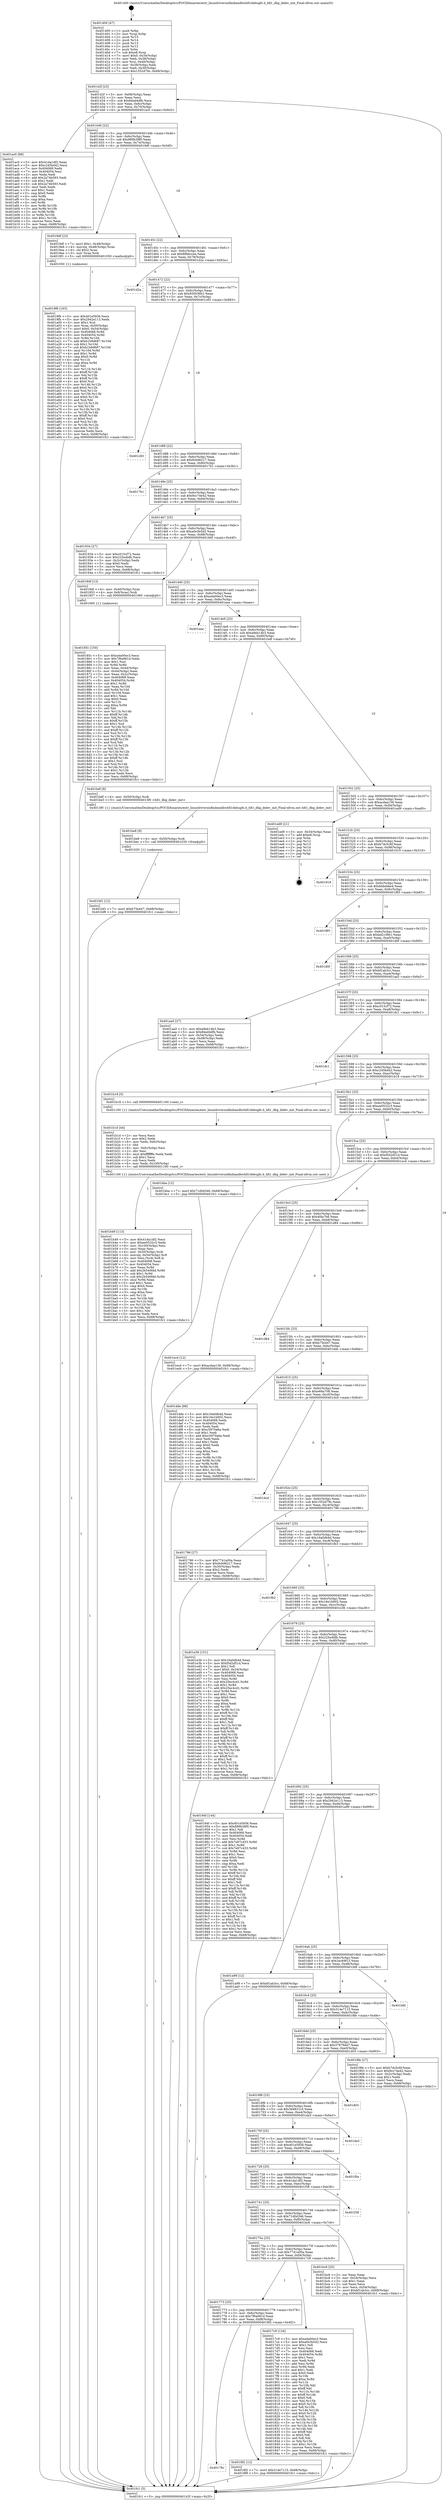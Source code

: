 digraph "0x401400" {
  label = "0x401400 (/mnt/c/Users/mathe/Desktop/tcc/POCII/binaries/extr_linuxdriversinfinibandhwhfi1debugfs.h_hfi1_dbg_ibdev_init_Final-ollvm.out::main(0))"
  labelloc = "t"
  node[shape=record]

  Entry [label="",width=0.3,height=0.3,shape=circle,fillcolor=black,style=filled]
  "0x40142f" [label="{
     0x40142f [23]\l
     | [instrs]\l
     &nbsp;&nbsp;0x40142f \<+3\>: mov -0x68(%rbp),%eax\l
     &nbsp;&nbsp;0x401432 \<+2\>: mov %eax,%ecx\l
     &nbsp;&nbsp;0x401434 \<+6\>: sub $0x84ed4dfb,%ecx\l
     &nbsp;&nbsp;0x40143a \<+3\>: mov %eax,-0x6c(%rbp)\l
     &nbsp;&nbsp;0x40143d \<+3\>: mov %ecx,-0x70(%rbp)\l
     &nbsp;&nbsp;0x401440 \<+6\>: je 0000000000401ac0 \<main+0x6c0\>\l
  }"]
  "0x401ac0" [label="{
     0x401ac0 [88]\l
     | [instrs]\l
     &nbsp;&nbsp;0x401ac0 \<+5\>: mov $0x41da1df2,%eax\l
     &nbsp;&nbsp;0x401ac5 \<+5\>: mov $0xc245bd42,%ecx\l
     &nbsp;&nbsp;0x401aca \<+7\>: mov 0x404068,%edx\l
     &nbsp;&nbsp;0x401ad1 \<+7\>: mov 0x404054,%esi\l
     &nbsp;&nbsp;0x401ad8 \<+2\>: mov %edx,%edi\l
     &nbsp;&nbsp;0x401ada \<+6\>: add $0x2a74b593,%edi\l
     &nbsp;&nbsp;0x401ae0 \<+3\>: sub $0x1,%edi\l
     &nbsp;&nbsp;0x401ae3 \<+6\>: sub $0x2a74b593,%edi\l
     &nbsp;&nbsp;0x401ae9 \<+3\>: imul %edi,%edx\l
     &nbsp;&nbsp;0x401aec \<+3\>: and $0x1,%edx\l
     &nbsp;&nbsp;0x401aef \<+3\>: cmp $0x0,%edx\l
     &nbsp;&nbsp;0x401af2 \<+4\>: sete %r8b\l
     &nbsp;&nbsp;0x401af6 \<+3\>: cmp $0xa,%esi\l
     &nbsp;&nbsp;0x401af9 \<+4\>: setl %r9b\l
     &nbsp;&nbsp;0x401afd \<+3\>: mov %r8b,%r10b\l
     &nbsp;&nbsp;0x401b00 \<+3\>: and %r9b,%r10b\l
     &nbsp;&nbsp;0x401b03 \<+3\>: xor %r9b,%r8b\l
     &nbsp;&nbsp;0x401b06 \<+3\>: or %r8b,%r10b\l
     &nbsp;&nbsp;0x401b09 \<+4\>: test $0x1,%r10b\l
     &nbsp;&nbsp;0x401b0d \<+3\>: cmovne %ecx,%eax\l
     &nbsp;&nbsp;0x401b10 \<+3\>: mov %eax,-0x68(%rbp)\l
     &nbsp;&nbsp;0x401b13 \<+5\>: jmp 0000000000401fc1 \<main+0xbc1\>\l
  }"]
  "0x401446" [label="{
     0x401446 [22]\l
     | [instrs]\l
     &nbsp;&nbsp;0x401446 \<+5\>: jmp 000000000040144b \<main+0x4b\>\l
     &nbsp;&nbsp;0x40144b \<+3\>: mov -0x6c(%rbp),%eax\l
     &nbsp;&nbsp;0x40144e \<+5\>: sub $0x889b38f0,%eax\l
     &nbsp;&nbsp;0x401453 \<+3\>: mov %eax,-0x74(%rbp)\l
     &nbsp;&nbsp;0x401456 \<+6\>: je 00000000004019df \<main+0x5df\>\l
  }"]
  Exit [label="",width=0.3,height=0.3,shape=circle,fillcolor=black,style=filled,peripheries=2]
  "0x4019df" [label="{
     0x4019df [23]\l
     | [instrs]\l
     &nbsp;&nbsp;0x4019df \<+7\>: movl $0x1,-0x48(%rbp)\l
     &nbsp;&nbsp;0x4019e6 \<+4\>: movslq -0x48(%rbp),%rax\l
     &nbsp;&nbsp;0x4019ea \<+4\>: shl $0x2,%rax\l
     &nbsp;&nbsp;0x4019ee \<+3\>: mov %rax,%rdi\l
     &nbsp;&nbsp;0x4019f1 \<+5\>: call 0000000000401050 \<malloc@plt\>\l
     | [calls]\l
     &nbsp;&nbsp;0x401050 \{1\} (unknown)\l
  }"]
  "0x40145c" [label="{
     0x40145c [22]\l
     | [instrs]\l
     &nbsp;&nbsp;0x40145c \<+5\>: jmp 0000000000401461 \<main+0x61\>\l
     &nbsp;&nbsp;0x401461 \<+3\>: mov -0x6c(%rbp),%eax\l
     &nbsp;&nbsp;0x401464 \<+5\>: sub $0x88bbccea,%eax\l
     &nbsp;&nbsp;0x401469 \<+3\>: mov %eax,-0x78(%rbp)\l
     &nbsp;&nbsp;0x40146c \<+6\>: je 0000000000401d2a \<main+0x92a\>\l
  }"]
  "0x401bf1" [label="{
     0x401bf1 [12]\l
     | [instrs]\l
     &nbsp;&nbsp;0x401bf1 \<+7\>: movl $0xb75e447,-0x68(%rbp)\l
     &nbsp;&nbsp;0x401bf8 \<+5\>: jmp 0000000000401fc1 \<main+0xbc1\>\l
  }"]
  "0x401d2a" [label="{
     0x401d2a\l
  }", style=dashed]
  "0x401472" [label="{
     0x401472 [22]\l
     | [instrs]\l
     &nbsp;&nbsp;0x401472 \<+5\>: jmp 0000000000401477 \<main+0x77\>\l
     &nbsp;&nbsp;0x401477 \<+3\>: mov -0x6c(%rbp),%eax\l
     &nbsp;&nbsp;0x40147a \<+5\>: sub $0x920036b1,%eax\l
     &nbsp;&nbsp;0x40147f \<+3\>: mov %eax,-0x7c(%rbp)\l
     &nbsp;&nbsp;0x401482 \<+6\>: je 0000000000401c83 \<main+0x883\>\l
  }"]
  "0x401be8" [label="{
     0x401be8 [9]\l
     | [instrs]\l
     &nbsp;&nbsp;0x401be8 \<+4\>: mov -0x50(%rbp),%rdi\l
     &nbsp;&nbsp;0x401bec \<+5\>: call 0000000000401030 \<free@plt\>\l
     | [calls]\l
     &nbsp;&nbsp;0x401030 \{1\} (unknown)\l
  }"]
  "0x401c83" [label="{
     0x401c83\l
  }", style=dashed]
  "0x401488" [label="{
     0x401488 [22]\l
     | [instrs]\l
     &nbsp;&nbsp;0x401488 \<+5\>: jmp 000000000040148d \<main+0x8d\>\l
     &nbsp;&nbsp;0x40148d \<+3\>: mov -0x6c(%rbp),%eax\l
     &nbsp;&nbsp;0x401490 \<+5\>: sub $0x9cb96217,%eax\l
     &nbsp;&nbsp;0x401495 \<+3\>: mov %eax,-0x80(%rbp)\l
     &nbsp;&nbsp;0x401498 \<+6\>: je 00000000004017b1 \<main+0x3b1\>\l
  }"]
  "0x401b49" [label="{
     0x401b49 [113]\l
     | [instrs]\l
     &nbsp;&nbsp;0x401b49 \<+5\>: mov $0x41da1df2,%ecx\l
     &nbsp;&nbsp;0x401b4e \<+5\>: mov $0xee0532c3,%edx\l
     &nbsp;&nbsp;0x401b53 \<+6\>: mov -0x100(%rbp),%esi\l
     &nbsp;&nbsp;0x401b59 \<+3\>: imul %eax,%esi\l
     &nbsp;&nbsp;0x401b5c \<+4\>: mov -0x50(%rbp),%rdi\l
     &nbsp;&nbsp;0x401b60 \<+4\>: movslq -0x54(%rbp),%r8\l
     &nbsp;&nbsp;0x401b64 \<+4\>: mov %esi,(%rdi,%r8,4)\l
     &nbsp;&nbsp;0x401b68 \<+7\>: mov 0x404068,%eax\l
     &nbsp;&nbsp;0x401b6f \<+7\>: mov 0x404054,%esi\l
     &nbsp;&nbsp;0x401b76 \<+3\>: mov %eax,%r9d\l
     &nbsp;&nbsp;0x401b79 \<+7\>: add $0x2b540fdd,%r9d\l
     &nbsp;&nbsp;0x401b80 \<+4\>: sub $0x1,%r9d\l
     &nbsp;&nbsp;0x401b84 \<+7\>: sub $0x2b540fdd,%r9d\l
     &nbsp;&nbsp;0x401b8b \<+4\>: imul %r9d,%eax\l
     &nbsp;&nbsp;0x401b8f \<+3\>: and $0x1,%eax\l
     &nbsp;&nbsp;0x401b92 \<+3\>: cmp $0x0,%eax\l
     &nbsp;&nbsp;0x401b95 \<+4\>: sete %r10b\l
     &nbsp;&nbsp;0x401b99 \<+3\>: cmp $0xa,%esi\l
     &nbsp;&nbsp;0x401b9c \<+4\>: setl %r11b\l
     &nbsp;&nbsp;0x401ba0 \<+3\>: mov %r10b,%bl\l
     &nbsp;&nbsp;0x401ba3 \<+3\>: and %r11b,%bl\l
     &nbsp;&nbsp;0x401ba6 \<+3\>: xor %r11b,%r10b\l
     &nbsp;&nbsp;0x401ba9 \<+3\>: or %r10b,%bl\l
     &nbsp;&nbsp;0x401bac \<+3\>: test $0x1,%bl\l
     &nbsp;&nbsp;0x401baf \<+3\>: cmovne %edx,%ecx\l
     &nbsp;&nbsp;0x401bb2 \<+3\>: mov %ecx,-0x68(%rbp)\l
     &nbsp;&nbsp;0x401bb5 \<+5\>: jmp 0000000000401fc1 \<main+0xbc1\>\l
  }"]
  "0x4017b1" [label="{
     0x4017b1\l
  }", style=dashed]
  "0x40149e" [label="{
     0x40149e [25]\l
     | [instrs]\l
     &nbsp;&nbsp;0x40149e \<+5\>: jmp 00000000004014a3 \<main+0xa3\>\l
     &nbsp;&nbsp;0x4014a3 \<+3\>: mov -0x6c(%rbp),%eax\l
     &nbsp;&nbsp;0x4014a6 \<+5\>: sub $0x9cc74e42,%eax\l
     &nbsp;&nbsp;0x4014ab \<+6\>: mov %eax,-0x84(%rbp)\l
     &nbsp;&nbsp;0x4014b1 \<+6\>: je 0000000000401934 \<main+0x534\>\l
  }"]
  "0x401b1d" [label="{
     0x401b1d [44]\l
     | [instrs]\l
     &nbsp;&nbsp;0x401b1d \<+2\>: xor %ecx,%ecx\l
     &nbsp;&nbsp;0x401b1f \<+5\>: mov $0x2,%edx\l
     &nbsp;&nbsp;0x401b24 \<+6\>: mov %edx,-0xfc(%rbp)\l
     &nbsp;&nbsp;0x401b2a \<+1\>: cltd\l
     &nbsp;&nbsp;0x401b2b \<+6\>: mov -0xfc(%rbp),%esi\l
     &nbsp;&nbsp;0x401b31 \<+2\>: idiv %esi\l
     &nbsp;&nbsp;0x401b33 \<+6\>: imul $0xfffffffe,%edx,%edx\l
     &nbsp;&nbsp;0x401b39 \<+3\>: sub $0x1,%ecx\l
     &nbsp;&nbsp;0x401b3c \<+2\>: sub %ecx,%edx\l
     &nbsp;&nbsp;0x401b3e \<+6\>: mov %edx,-0x100(%rbp)\l
     &nbsp;&nbsp;0x401b44 \<+5\>: call 0000000000401160 \<next_i\>\l
     | [calls]\l
     &nbsp;&nbsp;0x401160 \{1\} (/mnt/c/Users/mathe/Desktop/tcc/POCII/binaries/extr_linuxdriversinfinibandhwhfi1debugfs.h_hfi1_dbg_ibdev_init_Final-ollvm.out::next_i)\l
  }"]
  "0x401934" [label="{
     0x401934 [27]\l
     | [instrs]\l
     &nbsp;&nbsp;0x401934 \<+5\>: mov $0xc015cf72,%eax\l
     &nbsp;&nbsp;0x401939 \<+5\>: mov $0x225e4bfb,%ecx\l
     &nbsp;&nbsp;0x40193e \<+3\>: mov -0x2c(%rbp),%edx\l
     &nbsp;&nbsp;0x401941 \<+3\>: cmp $0x0,%edx\l
     &nbsp;&nbsp;0x401944 \<+3\>: cmove %ecx,%eax\l
     &nbsp;&nbsp;0x401947 \<+3\>: mov %eax,-0x68(%rbp)\l
     &nbsp;&nbsp;0x40194a \<+5\>: jmp 0000000000401fc1 \<main+0xbc1\>\l
  }"]
  "0x4014b7" [label="{
     0x4014b7 [25]\l
     | [instrs]\l
     &nbsp;&nbsp;0x4014b7 \<+5\>: jmp 00000000004014bc \<main+0xbc\>\l
     &nbsp;&nbsp;0x4014bc \<+3\>: mov -0x6c(%rbp),%eax\l
     &nbsp;&nbsp;0x4014bf \<+5\>: sub $0xa0e3b5d2,%eax\l
     &nbsp;&nbsp;0x4014c4 \<+6\>: mov %eax,-0x88(%rbp)\l
     &nbsp;&nbsp;0x4014ca \<+6\>: je 000000000040184f \<main+0x44f\>\l
  }"]
  "0x4019f6" [label="{
     0x4019f6 [163]\l
     | [instrs]\l
     &nbsp;&nbsp;0x4019f6 \<+5\>: mov $0x401e5936,%ecx\l
     &nbsp;&nbsp;0x4019fb \<+5\>: mov $0x2942e113,%edx\l
     &nbsp;&nbsp;0x401a00 \<+3\>: mov $0x1,%sil\l
     &nbsp;&nbsp;0x401a03 \<+4\>: mov %rax,-0x50(%rbp)\l
     &nbsp;&nbsp;0x401a07 \<+7\>: movl $0x0,-0x54(%rbp)\l
     &nbsp;&nbsp;0x401a0e \<+8\>: mov 0x404068,%r8d\l
     &nbsp;&nbsp;0x401a16 \<+8\>: mov 0x404054,%r9d\l
     &nbsp;&nbsp;0x401a1e \<+3\>: mov %r8d,%r10d\l
     &nbsp;&nbsp;0x401a21 \<+7\>: add $0xb1b9d687,%r10d\l
     &nbsp;&nbsp;0x401a28 \<+4\>: sub $0x1,%r10d\l
     &nbsp;&nbsp;0x401a2c \<+7\>: sub $0xb1b9d687,%r10d\l
     &nbsp;&nbsp;0x401a33 \<+4\>: imul %r10d,%r8d\l
     &nbsp;&nbsp;0x401a37 \<+4\>: and $0x1,%r8d\l
     &nbsp;&nbsp;0x401a3b \<+4\>: cmp $0x0,%r8d\l
     &nbsp;&nbsp;0x401a3f \<+4\>: sete %r11b\l
     &nbsp;&nbsp;0x401a43 \<+4\>: cmp $0xa,%r9d\l
     &nbsp;&nbsp;0x401a47 \<+3\>: setl %bl\l
     &nbsp;&nbsp;0x401a4a \<+3\>: mov %r11b,%r14b\l
     &nbsp;&nbsp;0x401a4d \<+4\>: xor $0xff,%r14b\l
     &nbsp;&nbsp;0x401a51 \<+3\>: mov %bl,%r15b\l
     &nbsp;&nbsp;0x401a54 \<+4\>: xor $0xff,%r15b\l
     &nbsp;&nbsp;0x401a58 \<+4\>: xor $0x0,%sil\l
     &nbsp;&nbsp;0x401a5c \<+3\>: mov %r14b,%r12b\l
     &nbsp;&nbsp;0x401a5f \<+4\>: and $0x0,%r12b\l
     &nbsp;&nbsp;0x401a63 \<+3\>: and %sil,%r11b\l
     &nbsp;&nbsp;0x401a66 \<+3\>: mov %r15b,%r13b\l
     &nbsp;&nbsp;0x401a69 \<+4\>: and $0x0,%r13b\l
     &nbsp;&nbsp;0x401a6d \<+3\>: and %sil,%bl\l
     &nbsp;&nbsp;0x401a70 \<+3\>: or %r11b,%r12b\l
     &nbsp;&nbsp;0x401a73 \<+3\>: or %bl,%r13b\l
     &nbsp;&nbsp;0x401a76 \<+3\>: xor %r13b,%r12b\l
     &nbsp;&nbsp;0x401a79 \<+3\>: or %r15b,%r14b\l
     &nbsp;&nbsp;0x401a7c \<+4\>: xor $0xff,%r14b\l
     &nbsp;&nbsp;0x401a80 \<+4\>: or $0x0,%sil\l
     &nbsp;&nbsp;0x401a84 \<+3\>: and %sil,%r14b\l
     &nbsp;&nbsp;0x401a87 \<+3\>: or %r14b,%r12b\l
     &nbsp;&nbsp;0x401a8a \<+4\>: test $0x1,%r12b\l
     &nbsp;&nbsp;0x401a8e \<+3\>: cmovne %edx,%ecx\l
     &nbsp;&nbsp;0x401a91 \<+3\>: mov %ecx,-0x68(%rbp)\l
     &nbsp;&nbsp;0x401a94 \<+5\>: jmp 0000000000401fc1 \<main+0xbc1\>\l
  }"]
  "0x40184f" [label="{
     0x40184f [13]\l
     | [instrs]\l
     &nbsp;&nbsp;0x40184f \<+4\>: mov -0x40(%rbp),%rax\l
     &nbsp;&nbsp;0x401853 \<+4\>: mov 0x8(%rax),%rdi\l
     &nbsp;&nbsp;0x401857 \<+5\>: call 0000000000401060 \<atoi@plt\>\l
     | [calls]\l
     &nbsp;&nbsp;0x401060 \{1\} (unknown)\l
  }"]
  "0x4014d0" [label="{
     0x4014d0 [25]\l
     | [instrs]\l
     &nbsp;&nbsp;0x4014d0 \<+5\>: jmp 00000000004014d5 \<main+0xd5\>\l
     &nbsp;&nbsp;0x4014d5 \<+3\>: mov -0x6c(%rbp),%eax\l
     &nbsp;&nbsp;0x4014d8 \<+5\>: sub $0xa4a00ec3,%eax\l
     &nbsp;&nbsp;0x4014dd \<+6\>: mov %eax,-0x8c(%rbp)\l
     &nbsp;&nbsp;0x4014e3 \<+6\>: je 0000000000401eee \<main+0xaee\>\l
  }"]
  "0x40178c" [label="{
     0x40178c\l
  }", style=dashed]
  "0x401eee" [label="{
     0x401eee\l
  }", style=dashed]
  "0x4014e9" [label="{
     0x4014e9 [25]\l
     | [instrs]\l
     &nbsp;&nbsp;0x4014e9 \<+5\>: jmp 00000000004014ee \<main+0xee\>\l
     &nbsp;&nbsp;0x4014ee \<+3\>: mov -0x6c(%rbp),%eax\l
     &nbsp;&nbsp;0x4014f1 \<+5\>: sub $0xa9eb14b3,%eax\l
     &nbsp;&nbsp;0x4014f6 \<+6\>: mov %eax,-0x90(%rbp)\l
     &nbsp;&nbsp;0x4014fc \<+6\>: je 0000000000401bdf \<main+0x7df\>\l
  }"]
  "0x4018f2" [label="{
     0x4018f2 [12]\l
     | [instrs]\l
     &nbsp;&nbsp;0x4018f2 \<+7\>: movl $0x314e7115,-0x68(%rbp)\l
     &nbsp;&nbsp;0x4018f9 \<+5\>: jmp 0000000000401fc1 \<main+0xbc1\>\l
  }"]
  "0x401bdf" [label="{
     0x401bdf [9]\l
     | [instrs]\l
     &nbsp;&nbsp;0x401bdf \<+4\>: mov -0x50(%rbp),%rdi\l
     &nbsp;&nbsp;0x401be3 \<+5\>: call 00000000004013f0 \<hfi1_dbg_ibdev_init\>\l
     | [calls]\l
     &nbsp;&nbsp;0x4013f0 \{1\} (/mnt/c/Users/mathe/Desktop/tcc/POCII/binaries/extr_linuxdriversinfinibandhwhfi1debugfs.h_hfi1_dbg_ibdev_init_Final-ollvm.out::hfi1_dbg_ibdev_init)\l
  }"]
  "0x401502" [label="{
     0x401502 [25]\l
     | [instrs]\l
     &nbsp;&nbsp;0x401502 \<+5\>: jmp 0000000000401507 \<main+0x107\>\l
     &nbsp;&nbsp;0x401507 \<+3\>: mov -0x6c(%rbp),%eax\l
     &nbsp;&nbsp;0x40150a \<+5\>: sub $0xacdaa136,%eax\l
     &nbsp;&nbsp;0x40150f \<+6\>: mov %eax,-0x94(%rbp)\l
     &nbsp;&nbsp;0x401515 \<+6\>: je 0000000000401ed9 \<main+0xad9\>\l
  }"]
  "0x40185c" [label="{
     0x40185c [150]\l
     | [instrs]\l
     &nbsp;&nbsp;0x40185c \<+5\>: mov $0xa4a00ec3,%ecx\l
     &nbsp;&nbsp;0x401861 \<+5\>: mov $0x7f6a991d,%edx\l
     &nbsp;&nbsp;0x401866 \<+3\>: mov $0x1,%sil\l
     &nbsp;&nbsp;0x401869 \<+3\>: xor %r8d,%r8d\l
     &nbsp;&nbsp;0x40186c \<+3\>: mov %eax,-0x44(%rbp)\l
     &nbsp;&nbsp;0x40186f \<+3\>: mov -0x44(%rbp),%eax\l
     &nbsp;&nbsp;0x401872 \<+3\>: mov %eax,-0x2c(%rbp)\l
     &nbsp;&nbsp;0x401875 \<+7\>: mov 0x404068,%eax\l
     &nbsp;&nbsp;0x40187c \<+8\>: mov 0x404054,%r9d\l
     &nbsp;&nbsp;0x401884 \<+4\>: sub $0x1,%r8d\l
     &nbsp;&nbsp;0x401888 \<+3\>: mov %eax,%r10d\l
     &nbsp;&nbsp;0x40188b \<+3\>: add %r8d,%r10d\l
     &nbsp;&nbsp;0x40188e \<+4\>: imul %r10d,%eax\l
     &nbsp;&nbsp;0x401892 \<+3\>: and $0x1,%eax\l
     &nbsp;&nbsp;0x401895 \<+3\>: cmp $0x0,%eax\l
     &nbsp;&nbsp;0x401898 \<+4\>: sete %r11b\l
     &nbsp;&nbsp;0x40189c \<+4\>: cmp $0xa,%r9d\l
     &nbsp;&nbsp;0x4018a0 \<+3\>: setl %bl\l
     &nbsp;&nbsp;0x4018a3 \<+3\>: mov %r11b,%r14b\l
     &nbsp;&nbsp;0x4018a6 \<+4\>: xor $0xff,%r14b\l
     &nbsp;&nbsp;0x4018aa \<+3\>: mov %bl,%r15b\l
     &nbsp;&nbsp;0x4018ad \<+4\>: xor $0xff,%r15b\l
     &nbsp;&nbsp;0x4018b1 \<+4\>: xor $0x1,%sil\l
     &nbsp;&nbsp;0x4018b5 \<+3\>: mov %r14b,%r12b\l
     &nbsp;&nbsp;0x4018b8 \<+4\>: and $0xff,%r12b\l
     &nbsp;&nbsp;0x4018bc \<+3\>: and %sil,%r11b\l
     &nbsp;&nbsp;0x4018bf \<+3\>: mov %r15b,%r13b\l
     &nbsp;&nbsp;0x4018c2 \<+4\>: and $0xff,%r13b\l
     &nbsp;&nbsp;0x4018c6 \<+3\>: and %sil,%bl\l
     &nbsp;&nbsp;0x4018c9 \<+3\>: or %r11b,%r12b\l
     &nbsp;&nbsp;0x4018cc \<+3\>: or %bl,%r13b\l
     &nbsp;&nbsp;0x4018cf \<+3\>: xor %r13b,%r12b\l
     &nbsp;&nbsp;0x4018d2 \<+3\>: or %r15b,%r14b\l
     &nbsp;&nbsp;0x4018d5 \<+4\>: xor $0xff,%r14b\l
     &nbsp;&nbsp;0x4018d9 \<+4\>: or $0x1,%sil\l
     &nbsp;&nbsp;0x4018dd \<+3\>: and %sil,%r14b\l
     &nbsp;&nbsp;0x4018e0 \<+3\>: or %r14b,%r12b\l
     &nbsp;&nbsp;0x4018e3 \<+4\>: test $0x1,%r12b\l
     &nbsp;&nbsp;0x4018e7 \<+3\>: cmovne %edx,%ecx\l
     &nbsp;&nbsp;0x4018ea \<+3\>: mov %ecx,-0x68(%rbp)\l
     &nbsp;&nbsp;0x4018ed \<+5\>: jmp 0000000000401fc1 \<main+0xbc1\>\l
  }"]
  "0x401ed9" [label="{
     0x401ed9 [21]\l
     | [instrs]\l
     &nbsp;&nbsp;0x401ed9 \<+3\>: mov -0x34(%rbp),%eax\l
     &nbsp;&nbsp;0x401edc \<+7\>: add $0xe8,%rsp\l
     &nbsp;&nbsp;0x401ee3 \<+1\>: pop %rbx\l
     &nbsp;&nbsp;0x401ee4 \<+2\>: pop %r12\l
     &nbsp;&nbsp;0x401ee6 \<+2\>: pop %r13\l
     &nbsp;&nbsp;0x401ee8 \<+2\>: pop %r14\l
     &nbsp;&nbsp;0x401eea \<+2\>: pop %r15\l
     &nbsp;&nbsp;0x401eec \<+1\>: pop %rbp\l
     &nbsp;&nbsp;0x401eed \<+1\>: ret\l
  }"]
  "0x40151b" [label="{
     0x40151b [25]\l
     | [instrs]\l
     &nbsp;&nbsp;0x40151b \<+5\>: jmp 0000000000401520 \<main+0x120\>\l
     &nbsp;&nbsp;0x401520 \<+3\>: mov -0x6c(%rbp),%eax\l
     &nbsp;&nbsp;0x401523 \<+5\>: sub $0xb7dc5c6f,%eax\l
     &nbsp;&nbsp;0x401528 \<+6\>: mov %eax,-0x98(%rbp)\l
     &nbsp;&nbsp;0x40152e \<+6\>: je 0000000000401919 \<main+0x519\>\l
  }"]
  "0x401773" [label="{
     0x401773 [25]\l
     | [instrs]\l
     &nbsp;&nbsp;0x401773 \<+5\>: jmp 0000000000401778 \<main+0x378\>\l
     &nbsp;&nbsp;0x401778 \<+3\>: mov -0x6c(%rbp),%eax\l
     &nbsp;&nbsp;0x40177b \<+5\>: sub $0x7f6a991d,%eax\l
     &nbsp;&nbsp;0x401780 \<+6\>: mov %eax,-0xf8(%rbp)\l
     &nbsp;&nbsp;0x401786 \<+6\>: je 00000000004018f2 \<main+0x4f2\>\l
  }"]
  "0x401919" [label="{
     0x401919\l
  }", style=dashed]
  "0x401534" [label="{
     0x401534 [25]\l
     | [instrs]\l
     &nbsp;&nbsp;0x401534 \<+5\>: jmp 0000000000401539 \<main+0x139\>\l
     &nbsp;&nbsp;0x401539 \<+3\>: mov -0x6c(%rbp),%eax\l
     &nbsp;&nbsp;0x40153c \<+5\>: sub $0xbbbebbe4,%eax\l
     &nbsp;&nbsp;0x401541 \<+6\>: mov %eax,-0x9c(%rbp)\l
     &nbsp;&nbsp;0x401547 \<+6\>: je 0000000000401f85 \<main+0xb85\>\l
  }"]
  "0x4017c9" [label="{
     0x4017c9 [134]\l
     | [instrs]\l
     &nbsp;&nbsp;0x4017c9 \<+5\>: mov $0xa4a00ec3,%eax\l
     &nbsp;&nbsp;0x4017ce \<+5\>: mov $0xa0e3b5d2,%ecx\l
     &nbsp;&nbsp;0x4017d3 \<+2\>: mov $0x1,%dl\l
     &nbsp;&nbsp;0x4017d5 \<+2\>: xor %esi,%esi\l
     &nbsp;&nbsp;0x4017d7 \<+7\>: mov 0x404068,%edi\l
     &nbsp;&nbsp;0x4017de \<+8\>: mov 0x404054,%r8d\l
     &nbsp;&nbsp;0x4017e6 \<+3\>: sub $0x1,%esi\l
     &nbsp;&nbsp;0x4017e9 \<+3\>: mov %edi,%r9d\l
     &nbsp;&nbsp;0x4017ec \<+3\>: add %esi,%r9d\l
     &nbsp;&nbsp;0x4017ef \<+4\>: imul %r9d,%edi\l
     &nbsp;&nbsp;0x4017f3 \<+3\>: and $0x1,%edi\l
     &nbsp;&nbsp;0x4017f6 \<+3\>: cmp $0x0,%edi\l
     &nbsp;&nbsp;0x4017f9 \<+4\>: sete %r10b\l
     &nbsp;&nbsp;0x4017fd \<+4\>: cmp $0xa,%r8d\l
     &nbsp;&nbsp;0x401801 \<+4\>: setl %r11b\l
     &nbsp;&nbsp;0x401805 \<+3\>: mov %r10b,%bl\l
     &nbsp;&nbsp;0x401808 \<+3\>: xor $0xff,%bl\l
     &nbsp;&nbsp;0x40180b \<+3\>: mov %r11b,%r14b\l
     &nbsp;&nbsp;0x40180e \<+4\>: xor $0xff,%r14b\l
     &nbsp;&nbsp;0x401812 \<+3\>: xor $0x0,%dl\l
     &nbsp;&nbsp;0x401815 \<+3\>: mov %bl,%r15b\l
     &nbsp;&nbsp;0x401818 \<+4\>: and $0x0,%r15b\l
     &nbsp;&nbsp;0x40181c \<+3\>: and %dl,%r10b\l
     &nbsp;&nbsp;0x40181f \<+3\>: mov %r14b,%r12b\l
     &nbsp;&nbsp;0x401822 \<+4\>: and $0x0,%r12b\l
     &nbsp;&nbsp;0x401826 \<+3\>: and %dl,%r11b\l
     &nbsp;&nbsp;0x401829 \<+3\>: or %r10b,%r15b\l
     &nbsp;&nbsp;0x40182c \<+3\>: or %r11b,%r12b\l
     &nbsp;&nbsp;0x40182f \<+3\>: xor %r12b,%r15b\l
     &nbsp;&nbsp;0x401832 \<+3\>: or %r14b,%bl\l
     &nbsp;&nbsp;0x401835 \<+3\>: xor $0xff,%bl\l
     &nbsp;&nbsp;0x401838 \<+3\>: or $0x0,%dl\l
     &nbsp;&nbsp;0x40183b \<+2\>: and %dl,%bl\l
     &nbsp;&nbsp;0x40183d \<+3\>: or %bl,%r15b\l
     &nbsp;&nbsp;0x401840 \<+4\>: test $0x1,%r15b\l
     &nbsp;&nbsp;0x401844 \<+3\>: cmovne %ecx,%eax\l
     &nbsp;&nbsp;0x401847 \<+3\>: mov %eax,-0x68(%rbp)\l
     &nbsp;&nbsp;0x40184a \<+5\>: jmp 0000000000401fc1 \<main+0xbc1\>\l
  }"]
  "0x401f85" [label="{
     0x401f85\l
  }", style=dashed]
  "0x40154d" [label="{
     0x40154d [25]\l
     | [instrs]\l
     &nbsp;&nbsp;0x40154d \<+5\>: jmp 0000000000401552 \<main+0x152\>\l
     &nbsp;&nbsp;0x401552 \<+3\>: mov -0x6c(%rbp),%eax\l
     &nbsp;&nbsp;0x401555 \<+5\>: sub $0xbd21f9e1,%eax\l
     &nbsp;&nbsp;0x40155a \<+6\>: mov %eax,-0xa0(%rbp)\l
     &nbsp;&nbsp;0x401560 \<+6\>: je 0000000000401d0f \<main+0x90f\>\l
  }"]
  "0x40175a" [label="{
     0x40175a [25]\l
     | [instrs]\l
     &nbsp;&nbsp;0x40175a \<+5\>: jmp 000000000040175f \<main+0x35f\>\l
     &nbsp;&nbsp;0x40175f \<+3\>: mov -0x6c(%rbp),%eax\l
     &nbsp;&nbsp;0x401762 \<+5\>: sub $0x7741a00a,%eax\l
     &nbsp;&nbsp;0x401767 \<+6\>: mov %eax,-0xf4(%rbp)\l
     &nbsp;&nbsp;0x40176d \<+6\>: je 00000000004017c9 \<main+0x3c9\>\l
  }"]
  "0x401d0f" [label="{
     0x401d0f\l
  }", style=dashed]
  "0x401566" [label="{
     0x401566 [25]\l
     | [instrs]\l
     &nbsp;&nbsp;0x401566 \<+5\>: jmp 000000000040156b \<main+0x16b\>\l
     &nbsp;&nbsp;0x40156b \<+3\>: mov -0x6c(%rbp),%eax\l
     &nbsp;&nbsp;0x40156e \<+5\>: sub $0xbf1ab3cc,%eax\l
     &nbsp;&nbsp;0x401573 \<+6\>: mov %eax,-0xa4(%rbp)\l
     &nbsp;&nbsp;0x401579 \<+6\>: je 0000000000401aa5 \<main+0x6a5\>\l
  }"]
  "0x401bc6" [label="{
     0x401bc6 [25]\l
     | [instrs]\l
     &nbsp;&nbsp;0x401bc6 \<+2\>: xor %eax,%eax\l
     &nbsp;&nbsp;0x401bc8 \<+3\>: mov -0x54(%rbp),%ecx\l
     &nbsp;&nbsp;0x401bcb \<+3\>: sub $0x1,%eax\l
     &nbsp;&nbsp;0x401bce \<+2\>: sub %eax,%ecx\l
     &nbsp;&nbsp;0x401bd0 \<+3\>: mov %ecx,-0x54(%rbp)\l
     &nbsp;&nbsp;0x401bd3 \<+7\>: movl $0xbf1ab3cc,-0x68(%rbp)\l
     &nbsp;&nbsp;0x401bda \<+5\>: jmp 0000000000401fc1 \<main+0xbc1\>\l
  }"]
  "0x401aa5" [label="{
     0x401aa5 [27]\l
     | [instrs]\l
     &nbsp;&nbsp;0x401aa5 \<+5\>: mov $0xa9eb14b3,%eax\l
     &nbsp;&nbsp;0x401aaa \<+5\>: mov $0x84ed4dfb,%ecx\l
     &nbsp;&nbsp;0x401aaf \<+3\>: mov -0x54(%rbp),%edx\l
     &nbsp;&nbsp;0x401ab2 \<+3\>: cmp -0x48(%rbp),%edx\l
     &nbsp;&nbsp;0x401ab5 \<+3\>: cmovl %ecx,%eax\l
     &nbsp;&nbsp;0x401ab8 \<+3\>: mov %eax,-0x68(%rbp)\l
     &nbsp;&nbsp;0x401abb \<+5\>: jmp 0000000000401fc1 \<main+0xbc1\>\l
  }"]
  "0x40157f" [label="{
     0x40157f [25]\l
     | [instrs]\l
     &nbsp;&nbsp;0x40157f \<+5\>: jmp 0000000000401584 \<main+0x184\>\l
     &nbsp;&nbsp;0x401584 \<+3\>: mov -0x6c(%rbp),%eax\l
     &nbsp;&nbsp;0x401587 \<+5\>: sub $0xc015cf72,%eax\l
     &nbsp;&nbsp;0x40158c \<+6\>: mov %eax,-0xa8(%rbp)\l
     &nbsp;&nbsp;0x401592 \<+6\>: je 0000000000401dc1 \<main+0x9c1\>\l
  }"]
  "0x401741" [label="{
     0x401741 [25]\l
     | [instrs]\l
     &nbsp;&nbsp;0x401741 \<+5\>: jmp 0000000000401746 \<main+0x346\>\l
     &nbsp;&nbsp;0x401746 \<+3\>: mov -0x6c(%rbp),%eax\l
     &nbsp;&nbsp;0x401749 \<+5\>: sub $0x71d0d346,%eax\l
     &nbsp;&nbsp;0x40174e \<+6\>: mov %eax,-0xf0(%rbp)\l
     &nbsp;&nbsp;0x401754 \<+6\>: je 0000000000401bc6 \<main+0x7c6\>\l
  }"]
  "0x401dc1" [label="{
     0x401dc1\l
  }", style=dashed]
  "0x401598" [label="{
     0x401598 [25]\l
     | [instrs]\l
     &nbsp;&nbsp;0x401598 \<+5\>: jmp 000000000040159d \<main+0x19d\>\l
     &nbsp;&nbsp;0x40159d \<+3\>: mov -0x6c(%rbp),%eax\l
     &nbsp;&nbsp;0x4015a0 \<+5\>: sub $0xc245bd42,%eax\l
     &nbsp;&nbsp;0x4015a5 \<+6\>: mov %eax,-0xac(%rbp)\l
     &nbsp;&nbsp;0x4015ab \<+6\>: je 0000000000401b18 \<main+0x718\>\l
  }"]
  "0x401f38" [label="{
     0x401f38\l
  }", style=dashed]
  "0x401b18" [label="{
     0x401b18 [5]\l
     | [instrs]\l
     &nbsp;&nbsp;0x401b18 \<+5\>: call 0000000000401160 \<next_i\>\l
     | [calls]\l
     &nbsp;&nbsp;0x401160 \{1\} (/mnt/c/Users/mathe/Desktop/tcc/POCII/binaries/extr_linuxdriversinfinibandhwhfi1debugfs.h_hfi1_dbg_ibdev_init_Final-ollvm.out::next_i)\l
  }"]
  "0x4015b1" [label="{
     0x4015b1 [25]\l
     | [instrs]\l
     &nbsp;&nbsp;0x4015b1 \<+5\>: jmp 00000000004015b6 \<main+0x1b6\>\l
     &nbsp;&nbsp;0x4015b6 \<+3\>: mov -0x6c(%rbp),%eax\l
     &nbsp;&nbsp;0x4015b9 \<+5\>: sub $0xee0532c3,%eax\l
     &nbsp;&nbsp;0x4015be \<+6\>: mov %eax,-0xb0(%rbp)\l
     &nbsp;&nbsp;0x4015c4 \<+6\>: je 0000000000401bba \<main+0x7ba\>\l
  }"]
  "0x401728" [label="{
     0x401728 [25]\l
     | [instrs]\l
     &nbsp;&nbsp;0x401728 \<+5\>: jmp 000000000040172d \<main+0x32d\>\l
     &nbsp;&nbsp;0x40172d \<+3\>: mov -0x6c(%rbp),%eax\l
     &nbsp;&nbsp;0x401730 \<+5\>: sub $0x41da1df2,%eax\l
     &nbsp;&nbsp;0x401735 \<+6\>: mov %eax,-0xec(%rbp)\l
     &nbsp;&nbsp;0x40173b \<+6\>: je 0000000000401f38 \<main+0xb38\>\l
  }"]
  "0x401bba" [label="{
     0x401bba [12]\l
     | [instrs]\l
     &nbsp;&nbsp;0x401bba \<+7\>: movl $0x71d0d346,-0x68(%rbp)\l
     &nbsp;&nbsp;0x401bc1 \<+5\>: jmp 0000000000401fc1 \<main+0xbc1\>\l
  }"]
  "0x4015ca" [label="{
     0x4015ca [25]\l
     | [instrs]\l
     &nbsp;&nbsp;0x4015ca \<+5\>: jmp 00000000004015cf \<main+0x1cf\>\l
     &nbsp;&nbsp;0x4015cf \<+3\>: mov -0x6c(%rbp),%eax\l
     &nbsp;&nbsp;0x4015d2 \<+5\>: sub $0xf5d2d51d,%eax\l
     &nbsp;&nbsp;0x4015d7 \<+6\>: mov %eax,-0xb4(%rbp)\l
     &nbsp;&nbsp;0x4015dd \<+6\>: je 0000000000401ecd \<main+0xacd\>\l
  }"]
  "0x401f0a" [label="{
     0x401f0a\l
  }", style=dashed]
  "0x401ecd" [label="{
     0x401ecd [12]\l
     | [instrs]\l
     &nbsp;&nbsp;0x401ecd \<+7\>: movl $0xacdaa136,-0x68(%rbp)\l
     &nbsp;&nbsp;0x401ed4 \<+5\>: jmp 0000000000401fc1 \<main+0xbc1\>\l
  }"]
  "0x4015e3" [label="{
     0x4015e3 [25]\l
     | [instrs]\l
     &nbsp;&nbsp;0x4015e3 \<+5\>: jmp 00000000004015e8 \<main+0x1e8\>\l
     &nbsp;&nbsp;0x4015e8 \<+3\>: mov -0x6c(%rbp),%eax\l
     &nbsp;&nbsp;0x4015eb \<+5\>: sub $0x4f4a7b6,%eax\l
     &nbsp;&nbsp;0x4015f0 \<+6\>: mov %eax,-0xb8(%rbp)\l
     &nbsp;&nbsp;0x4015f6 \<+6\>: je 0000000000401d84 \<main+0x984\>\l
  }"]
  "0x40170f" [label="{
     0x40170f [25]\l
     | [instrs]\l
     &nbsp;&nbsp;0x40170f \<+5\>: jmp 0000000000401714 \<main+0x314\>\l
     &nbsp;&nbsp;0x401714 \<+3\>: mov -0x6c(%rbp),%eax\l
     &nbsp;&nbsp;0x401717 \<+5\>: sub $0x401e5936,%eax\l
     &nbsp;&nbsp;0x40171c \<+6\>: mov %eax,-0xe8(%rbp)\l
     &nbsp;&nbsp;0x401722 \<+6\>: je 0000000000401f0a \<main+0xb0a\>\l
  }"]
  "0x401d84" [label="{
     0x401d84\l
  }", style=dashed]
  "0x4015fc" [label="{
     0x4015fc [25]\l
     | [instrs]\l
     &nbsp;&nbsp;0x4015fc \<+5\>: jmp 0000000000401601 \<main+0x201\>\l
     &nbsp;&nbsp;0x401601 \<+3\>: mov -0x6c(%rbp),%eax\l
     &nbsp;&nbsp;0x401604 \<+5\>: sub $0xb75e447,%eax\l
     &nbsp;&nbsp;0x401609 \<+6\>: mov %eax,-0xbc(%rbp)\l
     &nbsp;&nbsp;0x40160f \<+6\>: je 0000000000401dde \<main+0x9de\>\l
  }"]
  "0x401da3" [label="{
     0x401da3\l
  }", style=dashed]
  "0x401dde" [label="{
     0x401dde [88]\l
     | [instrs]\l
     &nbsp;&nbsp;0x401dde \<+5\>: mov $0x16a0db4d,%eax\l
     &nbsp;&nbsp;0x401de3 \<+5\>: mov $0x16e1b602,%ecx\l
     &nbsp;&nbsp;0x401de8 \<+7\>: mov 0x404068,%edx\l
     &nbsp;&nbsp;0x401def \<+7\>: mov 0x404054,%esi\l
     &nbsp;&nbsp;0x401df6 \<+2\>: mov %edx,%edi\l
     &nbsp;&nbsp;0x401df8 \<+6\>: sub $0xc5970a6a,%edi\l
     &nbsp;&nbsp;0x401dfe \<+3\>: sub $0x1,%edi\l
     &nbsp;&nbsp;0x401e01 \<+6\>: add $0xc5970a6a,%edi\l
     &nbsp;&nbsp;0x401e07 \<+3\>: imul %edi,%edx\l
     &nbsp;&nbsp;0x401e0a \<+3\>: and $0x1,%edx\l
     &nbsp;&nbsp;0x401e0d \<+3\>: cmp $0x0,%edx\l
     &nbsp;&nbsp;0x401e10 \<+4\>: sete %r8b\l
     &nbsp;&nbsp;0x401e14 \<+3\>: cmp $0xa,%esi\l
     &nbsp;&nbsp;0x401e17 \<+4\>: setl %r9b\l
     &nbsp;&nbsp;0x401e1b \<+3\>: mov %r8b,%r10b\l
     &nbsp;&nbsp;0x401e1e \<+3\>: and %r9b,%r10b\l
     &nbsp;&nbsp;0x401e21 \<+3\>: xor %r9b,%r8b\l
     &nbsp;&nbsp;0x401e24 \<+3\>: or %r8b,%r10b\l
     &nbsp;&nbsp;0x401e27 \<+4\>: test $0x1,%r10b\l
     &nbsp;&nbsp;0x401e2b \<+3\>: cmovne %ecx,%eax\l
     &nbsp;&nbsp;0x401e2e \<+3\>: mov %eax,-0x68(%rbp)\l
     &nbsp;&nbsp;0x401e31 \<+5\>: jmp 0000000000401fc1 \<main+0xbc1\>\l
  }"]
  "0x401615" [label="{
     0x401615 [25]\l
     | [instrs]\l
     &nbsp;&nbsp;0x401615 \<+5\>: jmp 000000000040161a \<main+0x21a\>\l
     &nbsp;&nbsp;0x40161a \<+3\>: mov -0x6c(%rbp),%eax\l
     &nbsp;&nbsp;0x40161d \<+5\>: sub $0xe66a708,%eax\l
     &nbsp;&nbsp;0x401622 \<+6\>: mov %eax,-0xc0(%rbp)\l
     &nbsp;&nbsp;0x401628 \<+6\>: je 0000000000401dcd \<main+0x9cd\>\l
  }"]
  "0x4016f6" [label="{
     0x4016f6 [25]\l
     | [instrs]\l
     &nbsp;&nbsp;0x4016f6 \<+5\>: jmp 00000000004016fb \<main+0x2fb\>\l
     &nbsp;&nbsp;0x4016fb \<+3\>: mov -0x6c(%rbp),%eax\l
     &nbsp;&nbsp;0x4016fe \<+5\>: sub $0x3d4821c5,%eax\l
     &nbsp;&nbsp;0x401703 \<+6\>: mov %eax,-0xe4(%rbp)\l
     &nbsp;&nbsp;0x401709 \<+6\>: je 0000000000401da3 \<main+0x9a3\>\l
  }"]
  "0x401dcd" [label="{
     0x401dcd\l
  }", style=dashed]
  "0x40162e" [label="{
     0x40162e [25]\l
     | [instrs]\l
     &nbsp;&nbsp;0x40162e \<+5\>: jmp 0000000000401633 \<main+0x233\>\l
     &nbsp;&nbsp;0x401633 \<+3\>: mov -0x6c(%rbp),%eax\l
     &nbsp;&nbsp;0x401636 \<+5\>: sub $0x1552d79c,%eax\l
     &nbsp;&nbsp;0x40163b \<+6\>: mov %eax,-0xc4(%rbp)\l
     &nbsp;&nbsp;0x401641 \<+6\>: je 0000000000401796 \<main+0x396\>\l
  }"]
  "0x401d03" [label="{
     0x401d03\l
  }", style=dashed]
  "0x401796" [label="{
     0x401796 [27]\l
     | [instrs]\l
     &nbsp;&nbsp;0x401796 \<+5\>: mov $0x7741a00a,%eax\l
     &nbsp;&nbsp;0x40179b \<+5\>: mov $0x9cb96217,%ecx\l
     &nbsp;&nbsp;0x4017a0 \<+3\>: mov -0x30(%rbp),%edx\l
     &nbsp;&nbsp;0x4017a3 \<+3\>: cmp $0x2,%edx\l
     &nbsp;&nbsp;0x4017a6 \<+3\>: cmovne %ecx,%eax\l
     &nbsp;&nbsp;0x4017a9 \<+3\>: mov %eax,-0x68(%rbp)\l
     &nbsp;&nbsp;0x4017ac \<+5\>: jmp 0000000000401fc1 \<main+0xbc1\>\l
  }"]
  "0x401647" [label="{
     0x401647 [25]\l
     | [instrs]\l
     &nbsp;&nbsp;0x401647 \<+5\>: jmp 000000000040164c \<main+0x24c\>\l
     &nbsp;&nbsp;0x40164c \<+3\>: mov -0x6c(%rbp),%eax\l
     &nbsp;&nbsp;0x40164f \<+5\>: sub $0x16a0db4d,%eax\l
     &nbsp;&nbsp;0x401654 \<+6\>: mov %eax,-0xc8(%rbp)\l
     &nbsp;&nbsp;0x40165a \<+6\>: je 0000000000401fb3 \<main+0xbb3\>\l
  }"]
  "0x401fc1" [label="{
     0x401fc1 [5]\l
     | [instrs]\l
     &nbsp;&nbsp;0x401fc1 \<+5\>: jmp 000000000040142f \<main+0x2f\>\l
  }"]
  "0x401400" [label="{
     0x401400 [47]\l
     | [instrs]\l
     &nbsp;&nbsp;0x401400 \<+1\>: push %rbp\l
     &nbsp;&nbsp;0x401401 \<+3\>: mov %rsp,%rbp\l
     &nbsp;&nbsp;0x401404 \<+2\>: push %r15\l
     &nbsp;&nbsp;0x401406 \<+2\>: push %r14\l
     &nbsp;&nbsp;0x401408 \<+2\>: push %r13\l
     &nbsp;&nbsp;0x40140a \<+2\>: push %r12\l
     &nbsp;&nbsp;0x40140c \<+1\>: push %rbx\l
     &nbsp;&nbsp;0x40140d \<+7\>: sub $0xe8,%rsp\l
     &nbsp;&nbsp;0x401414 \<+7\>: movl $0x0,-0x34(%rbp)\l
     &nbsp;&nbsp;0x40141b \<+3\>: mov %edi,-0x38(%rbp)\l
     &nbsp;&nbsp;0x40141e \<+4\>: mov %rsi,-0x40(%rbp)\l
     &nbsp;&nbsp;0x401422 \<+3\>: mov -0x38(%rbp),%edi\l
     &nbsp;&nbsp;0x401425 \<+3\>: mov %edi,-0x30(%rbp)\l
     &nbsp;&nbsp;0x401428 \<+7\>: movl $0x1552d79c,-0x68(%rbp)\l
  }"]
  "0x4016dd" [label="{
     0x4016dd [25]\l
     | [instrs]\l
     &nbsp;&nbsp;0x4016dd \<+5\>: jmp 00000000004016e2 \<main+0x2e2\>\l
     &nbsp;&nbsp;0x4016e2 \<+3\>: mov -0x6c(%rbp),%eax\l
     &nbsp;&nbsp;0x4016e5 \<+5\>: sub $0x37879dd7,%eax\l
     &nbsp;&nbsp;0x4016ea \<+6\>: mov %eax,-0xe0(%rbp)\l
     &nbsp;&nbsp;0x4016f0 \<+6\>: je 0000000000401d03 \<main+0x903\>\l
  }"]
  "0x401fb3" [label="{
     0x401fb3\l
  }", style=dashed]
  "0x401660" [label="{
     0x401660 [25]\l
     | [instrs]\l
     &nbsp;&nbsp;0x401660 \<+5\>: jmp 0000000000401665 \<main+0x265\>\l
     &nbsp;&nbsp;0x401665 \<+3\>: mov -0x6c(%rbp),%eax\l
     &nbsp;&nbsp;0x401668 \<+5\>: sub $0x16e1b602,%eax\l
     &nbsp;&nbsp;0x40166d \<+6\>: mov %eax,-0xcc(%rbp)\l
     &nbsp;&nbsp;0x401673 \<+6\>: je 0000000000401e36 \<main+0xa36\>\l
  }"]
  "0x4018fe" [label="{
     0x4018fe [27]\l
     | [instrs]\l
     &nbsp;&nbsp;0x4018fe \<+5\>: mov $0xb7dc5c6f,%eax\l
     &nbsp;&nbsp;0x401903 \<+5\>: mov $0x9cc74e42,%ecx\l
     &nbsp;&nbsp;0x401908 \<+3\>: mov -0x2c(%rbp),%edx\l
     &nbsp;&nbsp;0x40190b \<+3\>: cmp $0x1,%edx\l
     &nbsp;&nbsp;0x40190e \<+3\>: cmovl %ecx,%eax\l
     &nbsp;&nbsp;0x401911 \<+3\>: mov %eax,-0x68(%rbp)\l
     &nbsp;&nbsp;0x401914 \<+5\>: jmp 0000000000401fc1 \<main+0xbc1\>\l
  }"]
  "0x401e36" [label="{
     0x401e36 [151]\l
     | [instrs]\l
     &nbsp;&nbsp;0x401e36 \<+5\>: mov $0x16a0db4d,%eax\l
     &nbsp;&nbsp;0x401e3b \<+5\>: mov $0xf5d2d51d,%ecx\l
     &nbsp;&nbsp;0x401e40 \<+2\>: mov $0x1,%dl\l
     &nbsp;&nbsp;0x401e42 \<+7\>: movl $0x0,-0x34(%rbp)\l
     &nbsp;&nbsp;0x401e49 \<+7\>: mov 0x404068,%esi\l
     &nbsp;&nbsp;0x401e50 \<+7\>: mov 0x404054,%edi\l
     &nbsp;&nbsp;0x401e57 \<+3\>: mov %esi,%r8d\l
     &nbsp;&nbsp;0x401e5a \<+7\>: sub $0x25ec4cd1,%r8d\l
     &nbsp;&nbsp;0x401e61 \<+4\>: sub $0x1,%r8d\l
     &nbsp;&nbsp;0x401e65 \<+7\>: add $0x25ec4cd1,%r8d\l
     &nbsp;&nbsp;0x401e6c \<+4\>: imul %r8d,%esi\l
     &nbsp;&nbsp;0x401e70 \<+3\>: and $0x1,%esi\l
     &nbsp;&nbsp;0x401e73 \<+3\>: cmp $0x0,%esi\l
     &nbsp;&nbsp;0x401e76 \<+4\>: sete %r9b\l
     &nbsp;&nbsp;0x401e7a \<+3\>: cmp $0xa,%edi\l
     &nbsp;&nbsp;0x401e7d \<+4\>: setl %r10b\l
     &nbsp;&nbsp;0x401e81 \<+3\>: mov %r9b,%r11b\l
     &nbsp;&nbsp;0x401e84 \<+4\>: xor $0xff,%r11b\l
     &nbsp;&nbsp;0x401e88 \<+3\>: mov %r10b,%bl\l
     &nbsp;&nbsp;0x401e8b \<+3\>: xor $0xff,%bl\l
     &nbsp;&nbsp;0x401e8e \<+3\>: xor $0x1,%dl\l
     &nbsp;&nbsp;0x401e91 \<+3\>: mov %r11b,%r14b\l
     &nbsp;&nbsp;0x401e94 \<+4\>: and $0xff,%r14b\l
     &nbsp;&nbsp;0x401e98 \<+3\>: and %dl,%r9b\l
     &nbsp;&nbsp;0x401e9b \<+3\>: mov %bl,%r15b\l
     &nbsp;&nbsp;0x401e9e \<+4\>: and $0xff,%r15b\l
     &nbsp;&nbsp;0x401ea2 \<+3\>: and %dl,%r10b\l
     &nbsp;&nbsp;0x401ea5 \<+3\>: or %r9b,%r14b\l
     &nbsp;&nbsp;0x401ea8 \<+3\>: or %r10b,%r15b\l
     &nbsp;&nbsp;0x401eab \<+3\>: xor %r15b,%r14b\l
     &nbsp;&nbsp;0x401eae \<+3\>: or %bl,%r11b\l
     &nbsp;&nbsp;0x401eb1 \<+4\>: xor $0xff,%r11b\l
     &nbsp;&nbsp;0x401eb5 \<+3\>: or $0x1,%dl\l
     &nbsp;&nbsp;0x401eb8 \<+3\>: and %dl,%r11b\l
     &nbsp;&nbsp;0x401ebb \<+3\>: or %r11b,%r14b\l
     &nbsp;&nbsp;0x401ebe \<+4\>: test $0x1,%r14b\l
     &nbsp;&nbsp;0x401ec2 \<+3\>: cmovne %ecx,%eax\l
     &nbsp;&nbsp;0x401ec5 \<+3\>: mov %eax,-0x68(%rbp)\l
     &nbsp;&nbsp;0x401ec8 \<+5\>: jmp 0000000000401fc1 \<main+0xbc1\>\l
  }"]
  "0x401679" [label="{
     0x401679 [25]\l
     | [instrs]\l
     &nbsp;&nbsp;0x401679 \<+5\>: jmp 000000000040167e \<main+0x27e\>\l
     &nbsp;&nbsp;0x40167e \<+3\>: mov -0x6c(%rbp),%eax\l
     &nbsp;&nbsp;0x401681 \<+5\>: sub $0x225e4bfb,%eax\l
     &nbsp;&nbsp;0x401686 \<+6\>: mov %eax,-0xd0(%rbp)\l
     &nbsp;&nbsp;0x40168c \<+6\>: je 000000000040194f \<main+0x54f\>\l
  }"]
  "0x4016c4" [label="{
     0x4016c4 [25]\l
     | [instrs]\l
     &nbsp;&nbsp;0x4016c4 \<+5\>: jmp 00000000004016c9 \<main+0x2c9\>\l
     &nbsp;&nbsp;0x4016c9 \<+3\>: mov -0x6c(%rbp),%eax\l
     &nbsp;&nbsp;0x4016cc \<+5\>: sub $0x314e7115,%eax\l
     &nbsp;&nbsp;0x4016d1 \<+6\>: mov %eax,-0xdc(%rbp)\l
     &nbsp;&nbsp;0x4016d7 \<+6\>: je 00000000004018fe \<main+0x4fe\>\l
  }"]
  "0x40194f" [label="{
     0x40194f [144]\l
     | [instrs]\l
     &nbsp;&nbsp;0x40194f \<+5\>: mov $0x401e5936,%eax\l
     &nbsp;&nbsp;0x401954 \<+5\>: mov $0x889b38f0,%ecx\l
     &nbsp;&nbsp;0x401959 \<+2\>: mov $0x1,%dl\l
     &nbsp;&nbsp;0x40195b \<+7\>: mov 0x404068,%esi\l
     &nbsp;&nbsp;0x401962 \<+7\>: mov 0x404054,%edi\l
     &nbsp;&nbsp;0x401969 \<+3\>: mov %esi,%r8d\l
     &nbsp;&nbsp;0x40196c \<+7\>: add $0x7e97c433,%r8d\l
     &nbsp;&nbsp;0x401973 \<+4\>: sub $0x1,%r8d\l
     &nbsp;&nbsp;0x401977 \<+7\>: sub $0x7e97c433,%r8d\l
     &nbsp;&nbsp;0x40197e \<+4\>: imul %r8d,%esi\l
     &nbsp;&nbsp;0x401982 \<+3\>: and $0x1,%esi\l
     &nbsp;&nbsp;0x401985 \<+3\>: cmp $0x0,%esi\l
     &nbsp;&nbsp;0x401988 \<+4\>: sete %r9b\l
     &nbsp;&nbsp;0x40198c \<+3\>: cmp $0xa,%edi\l
     &nbsp;&nbsp;0x40198f \<+4\>: setl %r10b\l
     &nbsp;&nbsp;0x401993 \<+3\>: mov %r9b,%r11b\l
     &nbsp;&nbsp;0x401996 \<+4\>: xor $0xff,%r11b\l
     &nbsp;&nbsp;0x40199a \<+3\>: mov %r10b,%bl\l
     &nbsp;&nbsp;0x40199d \<+3\>: xor $0xff,%bl\l
     &nbsp;&nbsp;0x4019a0 \<+3\>: xor $0x1,%dl\l
     &nbsp;&nbsp;0x4019a3 \<+3\>: mov %r11b,%r14b\l
     &nbsp;&nbsp;0x4019a6 \<+4\>: and $0xff,%r14b\l
     &nbsp;&nbsp;0x4019aa \<+3\>: and %dl,%r9b\l
     &nbsp;&nbsp;0x4019ad \<+3\>: mov %bl,%r15b\l
     &nbsp;&nbsp;0x4019b0 \<+4\>: and $0xff,%r15b\l
     &nbsp;&nbsp;0x4019b4 \<+3\>: and %dl,%r10b\l
     &nbsp;&nbsp;0x4019b7 \<+3\>: or %r9b,%r14b\l
     &nbsp;&nbsp;0x4019ba \<+3\>: or %r10b,%r15b\l
     &nbsp;&nbsp;0x4019bd \<+3\>: xor %r15b,%r14b\l
     &nbsp;&nbsp;0x4019c0 \<+3\>: or %bl,%r11b\l
     &nbsp;&nbsp;0x4019c3 \<+4\>: xor $0xff,%r11b\l
     &nbsp;&nbsp;0x4019c7 \<+3\>: or $0x1,%dl\l
     &nbsp;&nbsp;0x4019ca \<+3\>: and %dl,%r11b\l
     &nbsp;&nbsp;0x4019cd \<+3\>: or %r11b,%r14b\l
     &nbsp;&nbsp;0x4019d0 \<+4\>: test $0x1,%r14b\l
     &nbsp;&nbsp;0x4019d4 \<+3\>: cmovne %ecx,%eax\l
     &nbsp;&nbsp;0x4019d7 \<+3\>: mov %eax,-0x68(%rbp)\l
     &nbsp;&nbsp;0x4019da \<+5\>: jmp 0000000000401fc1 \<main+0xbc1\>\l
  }"]
  "0x401692" [label="{
     0x401692 [25]\l
     | [instrs]\l
     &nbsp;&nbsp;0x401692 \<+5\>: jmp 0000000000401697 \<main+0x297\>\l
     &nbsp;&nbsp;0x401697 \<+3\>: mov -0x6c(%rbp),%eax\l
     &nbsp;&nbsp;0x40169a \<+5\>: sub $0x2942e113,%eax\l
     &nbsp;&nbsp;0x40169f \<+6\>: mov %eax,-0xd4(%rbp)\l
     &nbsp;&nbsp;0x4016a5 \<+6\>: je 0000000000401a99 \<main+0x699\>\l
  }"]
  "0x401bfd" [label="{
     0x401bfd\l
  }", style=dashed]
  "0x401a99" [label="{
     0x401a99 [12]\l
     | [instrs]\l
     &nbsp;&nbsp;0x401a99 \<+7\>: movl $0xbf1ab3cc,-0x68(%rbp)\l
     &nbsp;&nbsp;0x401aa0 \<+5\>: jmp 0000000000401fc1 \<main+0xbc1\>\l
  }"]
  "0x4016ab" [label="{
     0x4016ab [25]\l
     | [instrs]\l
     &nbsp;&nbsp;0x4016ab \<+5\>: jmp 00000000004016b0 \<main+0x2b0\>\l
     &nbsp;&nbsp;0x4016b0 \<+3\>: mov -0x6c(%rbp),%eax\l
     &nbsp;&nbsp;0x4016b3 \<+5\>: sub $0x2ec69f13,%eax\l
     &nbsp;&nbsp;0x4016b8 \<+6\>: mov %eax,-0xd8(%rbp)\l
     &nbsp;&nbsp;0x4016be \<+6\>: je 0000000000401bfd \<main+0x7fd\>\l
  }"]
  Entry -> "0x401400" [label=" 1"]
  "0x40142f" -> "0x401ac0" [label=" 1"]
  "0x40142f" -> "0x401446" [label=" 19"]
  "0x401ed9" -> Exit [label=" 1"]
  "0x401446" -> "0x4019df" [label=" 1"]
  "0x401446" -> "0x40145c" [label=" 18"]
  "0x401ecd" -> "0x401fc1" [label=" 1"]
  "0x40145c" -> "0x401d2a" [label=" 0"]
  "0x40145c" -> "0x401472" [label=" 18"]
  "0x401e36" -> "0x401fc1" [label=" 1"]
  "0x401472" -> "0x401c83" [label=" 0"]
  "0x401472" -> "0x401488" [label=" 18"]
  "0x401dde" -> "0x401fc1" [label=" 1"]
  "0x401488" -> "0x4017b1" [label=" 0"]
  "0x401488" -> "0x40149e" [label=" 18"]
  "0x401bf1" -> "0x401fc1" [label=" 1"]
  "0x40149e" -> "0x401934" [label=" 1"]
  "0x40149e" -> "0x4014b7" [label=" 17"]
  "0x401be8" -> "0x401bf1" [label=" 1"]
  "0x4014b7" -> "0x40184f" [label=" 1"]
  "0x4014b7" -> "0x4014d0" [label=" 16"]
  "0x401bdf" -> "0x401be8" [label=" 1"]
  "0x4014d0" -> "0x401eee" [label=" 0"]
  "0x4014d0" -> "0x4014e9" [label=" 16"]
  "0x401bc6" -> "0x401fc1" [label=" 1"]
  "0x4014e9" -> "0x401bdf" [label=" 1"]
  "0x4014e9" -> "0x401502" [label=" 15"]
  "0x401bba" -> "0x401fc1" [label=" 1"]
  "0x401502" -> "0x401ed9" [label=" 1"]
  "0x401502" -> "0x40151b" [label=" 14"]
  "0x401b1d" -> "0x401b49" [label=" 1"]
  "0x40151b" -> "0x401919" [label=" 0"]
  "0x40151b" -> "0x401534" [label=" 14"]
  "0x401b18" -> "0x401b1d" [label=" 1"]
  "0x401534" -> "0x401f85" [label=" 0"]
  "0x401534" -> "0x40154d" [label=" 14"]
  "0x401ac0" -> "0x401fc1" [label=" 1"]
  "0x40154d" -> "0x401d0f" [label=" 0"]
  "0x40154d" -> "0x401566" [label=" 14"]
  "0x401a99" -> "0x401fc1" [label=" 1"]
  "0x401566" -> "0x401aa5" [label=" 2"]
  "0x401566" -> "0x40157f" [label=" 12"]
  "0x4019f6" -> "0x401fc1" [label=" 1"]
  "0x40157f" -> "0x401dc1" [label=" 0"]
  "0x40157f" -> "0x401598" [label=" 12"]
  "0x40194f" -> "0x401fc1" [label=" 1"]
  "0x401598" -> "0x401b18" [label=" 1"]
  "0x401598" -> "0x4015b1" [label=" 11"]
  "0x401934" -> "0x401fc1" [label=" 1"]
  "0x4015b1" -> "0x401bba" [label=" 1"]
  "0x4015b1" -> "0x4015ca" [label=" 10"]
  "0x4018f2" -> "0x401fc1" [label=" 1"]
  "0x4015ca" -> "0x401ecd" [label=" 1"]
  "0x4015ca" -> "0x4015e3" [label=" 9"]
  "0x401773" -> "0x40178c" [label=" 0"]
  "0x4015e3" -> "0x401d84" [label=" 0"]
  "0x4015e3" -> "0x4015fc" [label=" 9"]
  "0x401b49" -> "0x401fc1" [label=" 1"]
  "0x4015fc" -> "0x401dde" [label=" 1"]
  "0x4015fc" -> "0x401615" [label=" 8"]
  "0x40185c" -> "0x401fc1" [label=" 1"]
  "0x401615" -> "0x401dcd" [label=" 0"]
  "0x401615" -> "0x40162e" [label=" 8"]
  "0x4017c9" -> "0x401fc1" [label=" 1"]
  "0x40162e" -> "0x401796" [label=" 1"]
  "0x40162e" -> "0x401647" [label=" 7"]
  "0x401796" -> "0x401fc1" [label=" 1"]
  "0x401400" -> "0x40142f" [label=" 1"]
  "0x401fc1" -> "0x40142f" [label=" 19"]
  "0x40175a" -> "0x401773" [label=" 1"]
  "0x401647" -> "0x401fb3" [label=" 0"]
  "0x401647" -> "0x401660" [label=" 7"]
  "0x401aa5" -> "0x401fc1" [label=" 2"]
  "0x401660" -> "0x401e36" [label=" 1"]
  "0x401660" -> "0x401679" [label=" 6"]
  "0x401741" -> "0x40175a" [label=" 2"]
  "0x401679" -> "0x40194f" [label=" 1"]
  "0x401679" -> "0x401692" [label=" 5"]
  "0x4019df" -> "0x4019f6" [label=" 1"]
  "0x401692" -> "0x401a99" [label=" 1"]
  "0x401692" -> "0x4016ab" [label=" 4"]
  "0x401728" -> "0x401741" [label=" 3"]
  "0x4016ab" -> "0x401bfd" [label=" 0"]
  "0x4016ab" -> "0x4016c4" [label=" 4"]
  "0x401741" -> "0x401bc6" [label=" 1"]
  "0x4016c4" -> "0x4018fe" [label=" 1"]
  "0x4016c4" -> "0x4016dd" [label=" 3"]
  "0x40175a" -> "0x4017c9" [label=" 1"]
  "0x4016dd" -> "0x401d03" [label=" 0"]
  "0x4016dd" -> "0x4016f6" [label=" 3"]
  "0x40184f" -> "0x40185c" [label=" 1"]
  "0x4016f6" -> "0x401da3" [label=" 0"]
  "0x4016f6" -> "0x40170f" [label=" 3"]
  "0x401773" -> "0x4018f2" [label=" 1"]
  "0x40170f" -> "0x401f0a" [label=" 0"]
  "0x40170f" -> "0x401728" [label=" 3"]
  "0x4018fe" -> "0x401fc1" [label=" 1"]
  "0x401728" -> "0x401f38" [label=" 0"]
}
